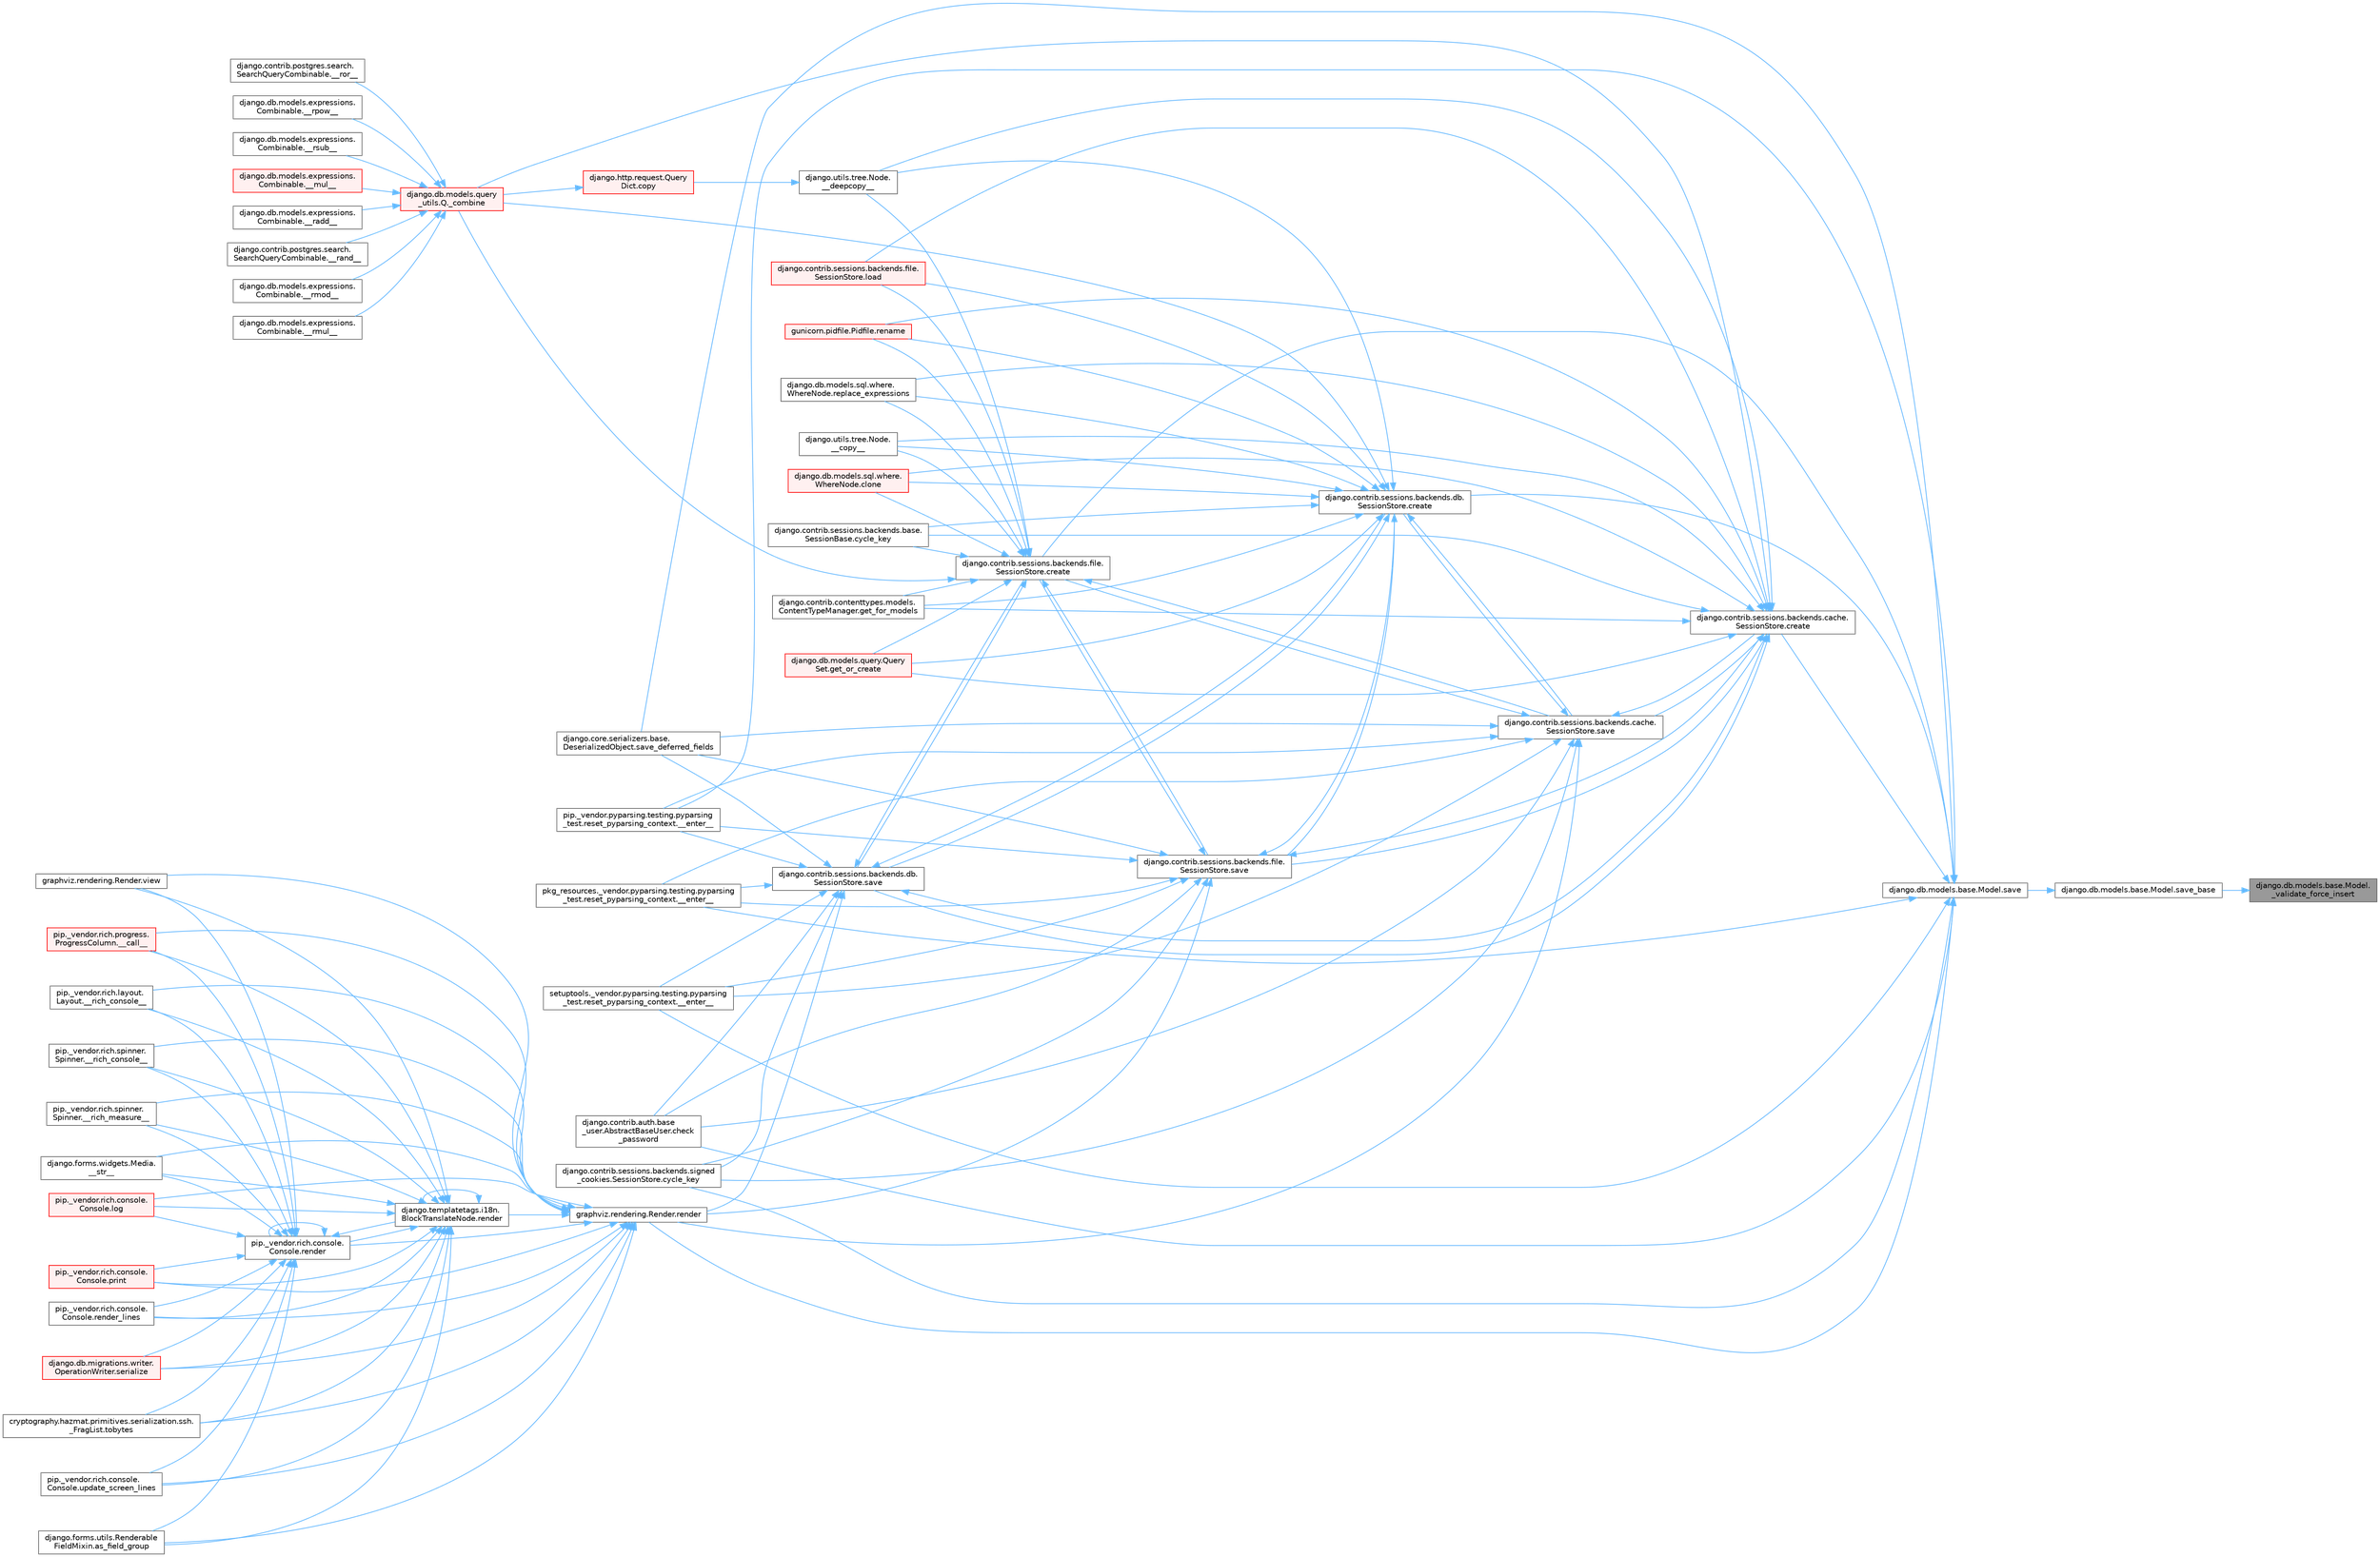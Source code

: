 digraph "django.db.models.base.Model._validate_force_insert"
{
 // LATEX_PDF_SIZE
  bgcolor="transparent";
  edge [fontname=Helvetica,fontsize=10,labelfontname=Helvetica,labelfontsize=10];
  node [fontname=Helvetica,fontsize=10,shape=box,height=0.2,width=0.4];
  rankdir="RL";
  Node1 [id="Node000001",label="django.db.models.base.Model.\l_validate_force_insert",height=0.2,width=0.4,color="gray40", fillcolor="grey60", style="filled", fontcolor="black",tooltip=" "];
  Node1 -> Node2 [id="edge1_Node000001_Node000002",dir="back",color="steelblue1",style="solid",tooltip=" "];
  Node2 [id="Node000002",label="django.db.models.base.Model.save_base",height=0.2,width=0.4,color="grey40", fillcolor="white", style="filled",URL="$classdjango_1_1db_1_1models_1_1base_1_1_model.html#a3a9501fdfc0efa07d31c7bf47409ca57",tooltip=" "];
  Node2 -> Node3 [id="edge2_Node000002_Node000003",dir="back",color="steelblue1",style="solid",tooltip=" "];
  Node3 [id="Node000003",label="django.db.models.base.Model.save",height=0.2,width=0.4,color="grey40", fillcolor="white", style="filled",URL="$classdjango_1_1db_1_1models_1_1base_1_1_model.html#ab0396fe6f599587cbb43b283300ed97e",tooltip=" "];
  Node3 -> Node4 [id="edge3_Node000003_Node000004",dir="back",color="steelblue1",style="solid",tooltip=" "];
  Node4 [id="Node000004",label="pip._vendor.pyparsing.testing.pyparsing\l_test.reset_pyparsing_context.__enter__",height=0.2,width=0.4,color="grey40", fillcolor="white", style="filled",URL="$classpip_1_1__vendor_1_1pyparsing_1_1testing_1_1pyparsing__test_1_1reset__pyparsing__context.html#a3d39d97a0d95a9b46c987e6dff52b7c0",tooltip=" "];
  Node3 -> Node5 [id="edge4_Node000003_Node000005",dir="back",color="steelblue1",style="solid",tooltip=" "];
  Node5 [id="Node000005",label="pkg_resources._vendor.pyparsing.testing.pyparsing\l_test.reset_pyparsing_context.__enter__",height=0.2,width=0.4,color="grey40", fillcolor="white", style="filled",URL="$classpkg__resources_1_1__vendor_1_1pyparsing_1_1testing_1_1pyparsing__test_1_1reset__pyparsing__context.html#a8d8360c033ccc7296fb9323a07cdeb25",tooltip=" "];
  Node3 -> Node6 [id="edge5_Node000003_Node000006",dir="back",color="steelblue1",style="solid",tooltip=" "];
  Node6 [id="Node000006",label="setuptools._vendor.pyparsing.testing.pyparsing\l_test.reset_pyparsing_context.__enter__",height=0.2,width=0.4,color="grey40", fillcolor="white", style="filled",URL="$classsetuptools_1_1__vendor_1_1pyparsing_1_1testing_1_1pyparsing__test_1_1reset__pyparsing__context.html#a436e2ea8355c86505c8cfdae81714c7c",tooltip=" "];
  Node3 -> Node7 [id="edge6_Node000003_Node000007",dir="back",color="steelblue1",style="solid",tooltip=" "];
  Node7 [id="Node000007",label="django.contrib.auth.base\l_user.AbstractBaseUser.check\l_password",height=0.2,width=0.4,color="grey40", fillcolor="white", style="filled",URL="$classdjango_1_1contrib_1_1auth_1_1base__user_1_1_abstract_base_user.html#aaa9bb7fa5353bc1917dbd7f87b63321a",tooltip=" "];
  Node3 -> Node8 [id="edge7_Node000003_Node000008",dir="back",color="steelblue1",style="solid",tooltip=" "];
  Node8 [id="Node000008",label="django.contrib.sessions.backends.cache.\lSessionStore.create",height=0.2,width=0.4,color="grey40", fillcolor="white", style="filled",URL="$classdjango_1_1contrib_1_1sessions_1_1backends_1_1cache_1_1_session_store.html#a38c9efbdb5115fd1820ae198b767c39c",tooltip=" "];
  Node8 -> Node9 [id="edge8_Node000008_Node000009",dir="back",color="steelblue1",style="solid",tooltip=" "];
  Node9 [id="Node000009",label="django.utils.tree.Node.\l__copy__",height=0.2,width=0.4,color="grey40", fillcolor="white", style="filled",URL="$classdjango_1_1utils_1_1tree_1_1_node.html#abae878f6b4500b8b241c23d8fac46e63",tooltip=" "];
  Node8 -> Node10 [id="edge9_Node000008_Node000010",dir="back",color="steelblue1",style="solid",tooltip=" "];
  Node10 [id="Node000010",label="django.utils.tree.Node.\l__deepcopy__",height=0.2,width=0.4,color="grey40", fillcolor="white", style="filled",URL="$classdjango_1_1utils_1_1tree_1_1_node.html#a38840c46ded3963808edbeec90765d6b",tooltip=" "];
  Node10 -> Node11 [id="edge10_Node000010_Node000011",dir="back",color="steelblue1",style="solid",tooltip=" "];
  Node11 [id="Node000011",label="django.http.request.Query\lDict.copy",height=0.2,width=0.4,color="red", fillcolor="#FFF0F0", style="filled",URL="$classdjango_1_1http_1_1request_1_1_query_dict.html#ada9e4956e62868c5587b9ffde7b358b5",tooltip=" "];
  Node11 -> Node153 [id="edge11_Node000011_Node000153",dir="back",color="steelblue1",style="solid",tooltip=" "];
  Node153 [id="Node000153",label="django.db.models.query\l_utils.Q._combine",height=0.2,width=0.4,color="red", fillcolor="#FFF0F0", style="filled",URL="$classdjango_1_1db_1_1models_1_1query__utils_1_1_q.html#ade621b98231b73615e1aa3a726560c55",tooltip=" "];
  Node153 -> Node154 [id="edge12_Node000153_Node000154",dir="back",color="steelblue1",style="solid",tooltip=" "];
  Node154 [id="Node000154",label="django.db.models.expressions.\lCombinable.__mul__",height=0.2,width=0.4,color="red", fillcolor="#FFF0F0", style="filled",URL="$classdjango_1_1db_1_1models_1_1expressions_1_1_combinable.html#a18670e03ec4b2fc0eafb0782602b72ec",tooltip=" "];
  Node153 -> Node158 [id="edge13_Node000153_Node000158",dir="back",color="steelblue1",style="solid",tooltip=" "];
  Node158 [id="Node000158",label="django.db.models.expressions.\lCombinable.__radd__",height=0.2,width=0.4,color="grey40", fillcolor="white", style="filled",URL="$classdjango_1_1db_1_1models_1_1expressions_1_1_combinable.html#a4872efab02abfbe2d20977469210ce25",tooltip=" "];
  Node153 -> Node159 [id="edge14_Node000153_Node000159",dir="back",color="steelblue1",style="solid",tooltip=" "];
  Node159 [id="Node000159",label="django.contrib.postgres.search.\lSearchQueryCombinable.__rand__",height=0.2,width=0.4,color="grey40", fillcolor="white", style="filled",URL="$classdjango_1_1contrib_1_1postgres_1_1search_1_1_search_query_combinable.html#a3d51899b7ac9564232b005aa65bec114",tooltip=" "];
  Node153 -> Node160 [id="edge15_Node000153_Node000160",dir="back",color="steelblue1",style="solid",tooltip=" "];
  Node160 [id="Node000160",label="django.db.models.expressions.\lCombinable.__rmod__",height=0.2,width=0.4,color="grey40", fillcolor="white", style="filled",URL="$classdjango_1_1db_1_1models_1_1expressions_1_1_combinable.html#ad32e5e96bab77dd57e3337a156c5de39",tooltip=" "];
  Node153 -> Node161 [id="edge16_Node000153_Node000161",dir="back",color="steelblue1",style="solid",tooltip=" "];
  Node161 [id="Node000161",label="django.db.models.expressions.\lCombinable.__rmul__",height=0.2,width=0.4,color="grey40", fillcolor="white", style="filled",URL="$classdjango_1_1db_1_1models_1_1expressions_1_1_combinable.html#adfde700eec6b9ea280e9fec3e202acab",tooltip=" "];
  Node153 -> Node162 [id="edge17_Node000153_Node000162",dir="back",color="steelblue1",style="solid",tooltip=" "];
  Node162 [id="Node000162",label="django.contrib.postgres.search.\lSearchQueryCombinable.__ror__",height=0.2,width=0.4,color="grey40", fillcolor="white", style="filled",URL="$classdjango_1_1contrib_1_1postgres_1_1search_1_1_search_query_combinable.html#ac5984f052629ae58cd73a90c852fe22c",tooltip=" "];
  Node153 -> Node163 [id="edge18_Node000153_Node000163",dir="back",color="steelblue1",style="solid",tooltip=" "];
  Node163 [id="Node000163",label="django.db.models.expressions.\lCombinable.__rpow__",height=0.2,width=0.4,color="grey40", fillcolor="white", style="filled",URL="$classdjango_1_1db_1_1models_1_1expressions_1_1_combinable.html#a1847c8db3c40340a723f6bf51ebadf89",tooltip=" "];
  Node153 -> Node164 [id="edge19_Node000153_Node000164",dir="back",color="steelblue1",style="solid",tooltip=" "];
  Node164 [id="Node000164",label="django.db.models.expressions.\lCombinable.__rsub__",height=0.2,width=0.4,color="grey40", fillcolor="white", style="filled",URL="$classdjango_1_1db_1_1models_1_1expressions_1_1_combinable.html#af906f43306d94cf530387eecce802a81",tooltip=" "];
  Node8 -> Node153 [id="edge20_Node000008_Node000153",dir="back",color="steelblue1",style="solid",tooltip=" "];
  Node8 -> Node301 [id="edge21_Node000008_Node000301",dir="back",color="steelblue1",style="solid",tooltip=" "];
  Node301 [id="Node000301",label="django.db.models.sql.where.\lWhereNode.clone",height=0.2,width=0.4,color="red", fillcolor="#FFF0F0", style="filled",URL="$classdjango_1_1db_1_1models_1_1sql_1_1where_1_1_where_node.html#a0faff63950b774ce4ad391ea1f6b6d2c",tooltip=" "];
  Node8 -> Node31 [id="edge22_Node000008_Node000031",dir="back",color="steelblue1",style="solid",tooltip=" "];
  Node31 [id="Node000031",label="django.contrib.sessions.backends.base.\lSessionBase.cycle_key",height=0.2,width=0.4,color="grey40", fillcolor="white", style="filled",URL="$classdjango_1_1contrib_1_1sessions_1_1backends_1_1base_1_1_session_base.html#a6955e9bebe4e5b7d463bccfcf9181016",tooltip=" "];
  Node8 -> Node335 [id="edge23_Node000008_Node000335",dir="back",color="steelblue1",style="solid",tooltip=" "];
  Node335 [id="Node000335",label="django.contrib.contenttypes.models.\lContentTypeManager.get_for_models",height=0.2,width=0.4,color="grey40", fillcolor="white", style="filled",URL="$classdjango_1_1contrib_1_1contenttypes_1_1models_1_1_content_type_manager.html#a541a2e215680799739b6f8c1b19ddda4",tooltip=" "];
  Node8 -> Node336 [id="edge24_Node000008_Node000336",dir="back",color="steelblue1",style="solid",tooltip=" "];
  Node336 [id="Node000336",label="django.db.models.query.Query\lSet.get_or_create",height=0.2,width=0.4,color="red", fillcolor="#FFF0F0", style="filled",URL="$classdjango_1_1db_1_1models_1_1query_1_1_query_set.html#a0f727927ec4d1b9f3087b831cc911c59",tooltip=" "];
  Node8 -> Node318 [id="edge25_Node000008_Node000318",dir="back",color="steelblue1",style="solid",tooltip=" "];
  Node318 [id="Node000318",label="django.contrib.sessions.backends.file.\lSessionStore.load",height=0.2,width=0.4,color="red", fillcolor="#FFF0F0", style="filled",URL="$classdjango_1_1contrib_1_1sessions_1_1backends_1_1file_1_1_session_store.html#a408fa63512306fbaa7bbb62742f0295f",tooltip=" "];
  Node8 -> Node338 [id="edge26_Node000008_Node000338",dir="back",color="steelblue1",style="solid",tooltip=" "];
  Node338 [id="Node000338",label="gunicorn.pidfile.Pidfile.rename",height=0.2,width=0.4,color="red", fillcolor="#FFF0F0", style="filled",URL="$classgunicorn_1_1pidfile_1_1_pidfile.html#af03623bf56b92f594700ba5e5f25bc76",tooltip=" "];
  Node8 -> Node340 [id="edge27_Node000008_Node000340",dir="back",color="steelblue1",style="solid",tooltip=" "];
  Node340 [id="Node000340",label="django.db.models.sql.where.\lWhereNode.replace_expressions",height=0.2,width=0.4,color="grey40", fillcolor="white", style="filled",URL="$classdjango_1_1db_1_1models_1_1sql_1_1where_1_1_where_node.html#a1cc3580a7f4a51605b52ae4a9653b3ac",tooltip=" "];
  Node8 -> Node341 [id="edge28_Node000008_Node000341",dir="back",color="steelblue1",style="solid",tooltip=" "];
  Node341 [id="Node000341",label="django.contrib.sessions.backends.cache.\lSessionStore.save",height=0.2,width=0.4,color="grey40", fillcolor="white", style="filled",URL="$classdjango_1_1contrib_1_1sessions_1_1backends_1_1cache_1_1_session_store.html#a67e81d959c24e3a84b1e755a9a861c53",tooltip=" "];
  Node341 -> Node4 [id="edge29_Node000341_Node000004",dir="back",color="steelblue1",style="solid",tooltip=" "];
  Node341 -> Node5 [id="edge30_Node000341_Node000005",dir="back",color="steelblue1",style="solid",tooltip=" "];
  Node341 -> Node6 [id="edge31_Node000341_Node000006",dir="back",color="steelblue1",style="solid",tooltip=" "];
  Node341 -> Node7 [id="edge32_Node000341_Node000007",dir="back",color="steelblue1",style="solid",tooltip=" "];
  Node341 -> Node8 [id="edge33_Node000341_Node000008",dir="back",color="steelblue1",style="solid",tooltip=" "];
  Node341 -> Node300 [id="edge34_Node000341_Node000300",dir="back",color="steelblue1",style="solid",tooltip=" "];
  Node300 [id="Node000300",label="django.contrib.sessions.backends.db.\lSessionStore.create",height=0.2,width=0.4,color="grey40", fillcolor="white", style="filled",URL="$classdjango_1_1contrib_1_1sessions_1_1backends_1_1db_1_1_session_store.html#a4a98c0168c61e75be58e279660aa6ce4",tooltip=" "];
  Node300 -> Node9 [id="edge35_Node000300_Node000009",dir="back",color="steelblue1",style="solid",tooltip=" "];
  Node300 -> Node10 [id="edge36_Node000300_Node000010",dir="back",color="steelblue1",style="solid",tooltip=" "];
  Node300 -> Node153 [id="edge37_Node000300_Node000153",dir="back",color="steelblue1",style="solid",tooltip=" "];
  Node300 -> Node301 [id="edge38_Node000300_Node000301",dir="back",color="steelblue1",style="solid",tooltip=" "];
  Node300 -> Node31 [id="edge39_Node000300_Node000031",dir="back",color="steelblue1",style="solid",tooltip=" "];
  Node300 -> Node335 [id="edge40_Node000300_Node000335",dir="back",color="steelblue1",style="solid",tooltip=" "];
  Node300 -> Node336 [id="edge41_Node000300_Node000336",dir="back",color="steelblue1",style="solid",tooltip=" "];
  Node300 -> Node318 [id="edge42_Node000300_Node000318",dir="back",color="steelblue1",style="solid",tooltip=" "];
  Node300 -> Node338 [id="edge43_Node000300_Node000338",dir="back",color="steelblue1",style="solid",tooltip=" "];
  Node300 -> Node340 [id="edge44_Node000300_Node000340",dir="back",color="steelblue1",style="solid",tooltip=" "];
  Node300 -> Node341 [id="edge45_Node000300_Node000341",dir="back",color="steelblue1",style="solid",tooltip=" "];
  Node300 -> Node299 [id="edge46_Node000300_Node000299",dir="back",color="steelblue1",style="solid",tooltip=" "];
  Node299 [id="Node000299",label="django.contrib.sessions.backends.db.\lSessionStore.save",height=0.2,width=0.4,color="grey40", fillcolor="white", style="filled",URL="$classdjango_1_1contrib_1_1sessions_1_1backends_1_1db_1_1_session_store.html#a68a6b4f159bd3dc969ec80b34c1622af",tooltip=" "];
  Node299 -> Node4 [id="edge47_Node000299_Node000004",dir="back",color="steelblue1",style="solid",tooltip=" "];
  Node299 -> Node5 [id="edge48_Node000299_Node000005",dir="back",color="steelblue1",style="solid",tooltip=" "];
  Node299 -> Node6 [id="edge49_Node000299_Node000006",dir="back",color="steelblue1",style="solid",tooltip=" "];
  Node299 -> Node7 [id="edge50_Node000299_Node000007",dir="back",color="steelblue1",style="solid",tooltip=" "];
  Node299 -> Node8 [id="edge51_Node000299_Node000008",dir="back",color="steelblue1",style="solid",tooltip=" "];
  Node299 -> Node300 [id="edge52_Node000299_Node000300",dir="back",color="steelblue1",style="solid",tooltip=" "];
  Node299 -> Node334 [id="edge53_Node000299_Node000334",dir="back",color="steelblue1",style="solid",tooltip=" "];
  Node334 [id="Node000334",label="django.contrib.sessions.backends.file.\lSessionStore.create",height=0.2,width=0.4,color="grey40", fillcolor="white", style="filled",URL="$classdjango_1_1contrib_1_1sessions_1_1backends_1_1file_1_1_session_store.html#a6624db6a37dfff490f837047e0a60dda",tooltip=" "];
  Node334 -> Node9 [id="edge54_Node000334_Node000009",dir="back",color="steelblue1",style="solid",tooltip=" "];
  Node334 -> Node10 [id="edge55_Node000334_Node000010",dir="back",color="steelblue1",style="solid",tooltip=" "];
  Node334 -> Node153 [id="edge56_Node000334_Node000153",dir="back",color="steelblue1",style="solid",tooltip=" "];
  Node334 -> Node301 [id="edge57_Node000334_Node000301",dir="back",color="steelblue1",style="solid",tooltip=" "];
  Node334 -> Node31 [id="edge58_Node000334_Node000031",dir="back",color="steelblue1",style="solid",tooltip=" "];
  Node334 -> Node335 [id="edge59_Node000334_Node000335",dir="back",color="steelblue1",style="solid",tooltip=" "];
  Node334 -> Node336 [id="edge60_Node000334_Node000336",dir="back",color="steelblue1",style="solid",tooltip=" "];
  Node334 -> Node318 [id="edge61_Node000334_Node000318",dir="back",color="steelblue1",style="solid",tooltip=" "];
  Node334 -> Node338 [id="edge62_Node000334_Node000338",dir="back",color="steelblue1",style="solid",tooltip=" "];
  Node334 -> Node340 [id="edge63_Node000334_Node000340",dir="back",color="steelblue1",style="solid",tooltip=" "];
  Node334 -> Node341 [id="edge64_Node000334_Node000341",dir="back",color="steelblue1",style="solid",tooltip=" "];
  Node334 -> Node299 [id="edge65_Node000334_Node000299",dir="back",color="steelblue1",style="solid",tooltip=" "];
  Node334 -> Node1130 [id="edge66_Node000334_Node001130",dir="back",color="steelblue1",style="solid",tooltip=" "];
  Node1130 [id="Node001130",label="django.contrib.sessions.backends.file.\lSessionStore.save",height=0.2,width=0.4,color="grey40", fillcolor="white", style="filled",URL="$classdjango_1_1contrib_1_1sessions_1_1backends_1_1file_1_1_session_store.html#af170f9c112376eb1627509287bf9620f",tooltip=" "];
  Node1130 -> Node4 [id="edge67_Node001130_Node000004",dir="back",color="steelblue1",style="solid",tooltip=" "];
  Node1130 -> Node5 [id="edge68_Node001130_Node000005",dir="back",color="steelblue1",style="solid",tooltip=" "];
  Node1130 -> Node6 [id="edge69_Node001130_Node000006",dir="back",color="steelblue1",style="solid",tooltip=" "];
  Node1130 -> Node7 [id="edge70_Node001130_Node000007",dir="back",color="steelblue1",style="solid",tooltip=" "];
  Node1130 -> Node8 [id="edge71_Node001130_Node000008",dir="back",color="steelblue1",style="solid",tooltip=" "];
  Node1130 -> Node300 [id="edge72_Node001130_Node000300",dir="back",color="steelblue1",style="solid",tooltip=" "];
  Node1130 -> Node334 [id="edge73_Node001130_Node000334",dir="back",color="steelblue1",style="solid",tooltip=" "];
  Node1130 -> Node342 [id="edge74_Node001130_Node000342",dir="back",color="steelblue1",style="solid",tooltip=" "];
  Node342 [id="Node000342",label="django.contrib.sessions.backends.signed\l_cookies.SessionStore.cycle_key",height=0.2,width=0.4,color="grey40", fillcolor="white", style="filled",URL="$classdjango_1_1contrib_1_1sessions_1_1backends_1_1signed__cookies_1_1_session_store.html#abf8e71313b847459c30f19e691c25a93",tooltip=" "];
  Node1130 -> Node343 [id="edge75_Node001130_Node000343",dir="back",color="steelblue1",style="solid",tooltip=" "];
  Node343 [id="Node000343",label="graphviz.rendering.Render.render",height=0.2,width=0.4,color="grey40", fillcolor="white", style="filled",URL="$classgraphviz_1_1rendering_1_1_render.html#a0249d6538d64a6b59b1bed64d4636456",tooltip=" "];
  Node343 -> Node344 [id="edge76_Node000343_Node000344",dir="back",color="steelblue1",style="solid",tooltip=" "];
  Node344 [id="Node000344",label="pip._vendor.rich.progress.\lProgressColumn.__call__",height=0.2,width=0.4,color="red", fillcolor="#FFF0F0", style="filled",URL="$classpip_1_1__vendor_1_1rich_1_1progress_1_1_progress_column.html#ae0c399be74222f949edb0fa5324cf6ea",tooltip=" "];
  Node343 -> Node345 [id="edge77_Node000343_Node000345",dir="back",color="steelblue1",style="solid",tooltip=" "];
  Node345 [id="Node000345",label="pip._vendor.rich.layout.\lLayout.__rich_console__",height=0.2,width=0.4,color="grey40", fillcolor="white", style="filled",URL="$classpip_1_1__vendor_1_1rich_1_1layout_1_1_layout.html#ac39cb3d17d2b0324ee1b0dada41a3ebd",tooltip=" "];
  Node343 -> Node346 [id="edge78_Node000343_Node000346",dir="back",color="steelblue1",style="solid",tooltip=" "];
  Node346 [id="Node000346",label="pip._vendor.rich.spinner.\lSpinner.__rich_console__",height=0.2,width=0.4,color="grey40", fillcolor="white", style="filled",URL="$classpip_1_1__vendor_1_1rich_1_1spinner_1_1_spinner.html#a6883d8dced19ac48d4dfc74f776357fd",tooltip=" "];
  Node343 -> Node347 [id="edge79_Node000343_Node000347",dir="back",color="steelblue1",style="solid",tooltip=" "];
  Node347 [id="Node000347",label="pip._vendor.rich.spinner.\lSpinner.__rich_measure__",height=0.2,width=0.4,color="grey40", fillcolor="white", style="filled",URL="$classpip_1_1__vendor_1_1rich_1_1spinner_1_1_spinner.html#a89745682c823c44a31bae8e8d07869f5",tooltip=" "];
  Node343 -> Node348 [id="edge80_Node000343_Node000348",dir="back",color="steelblue1",style="solid",tooltip=" "];
  Node348 [id="Node000348",label="django.forms.widgets.Media.\l__str__",height=0.2,width=0.4,color="grey40", fillcolor="white", style="filled",URL="$classdjango_1_1forms_1_1widgets_1_1_media.html#ae1651710548a7d9f14f036d035012d21",tooltip=" "];
  Node343 -> Node349 [id="edge81_Node000343_Node000349",dir="back",color="steelblue1",style="solid",tooltip=" "];
  Node349 [id="Node000349",label="django.forms.utils.Renderable\lFieldMixin.as_field_group",height=0.2,width=0.4,color="grey40", fillcolor="white", style="filled",URL="$classdjango_1_1forms_1_1utils_1_1_renderable_field_mixin.html#a1e9a1b4f790ea694431554267fd5d74c",tooltip=" "];
  Node343 -> Node350 [id="edge82_Node000343_Node000350",dir="back",color="steelblue1",style="solid",tooltip=" "];
  Node350 [id="Node000350",label="pip._vendor.rich.console.\lConsole.log",height=0.2,width=0.4,color="red", fillcolor="#FFF0F0", style="filled",URL="$classpip_1_1__vendor_1_1rich_1_1console_1_1_console.html#af9c77e39f9413fc2b134c60cfa23b0f1",tooltip=" "];
  Node343 -> Node473 [id="edge83_Node000343_Node000473",dir="back",color="steelblue1",style="solid",tooltip=" "];
  Node473 [id="Node000473",label="pip._vendor.rich.console.\lConsole.print",height=0.2,width=0.4,color="red", fillcolor="#FFF0F0", style="filled",URL="$classpip_1_1__vendor_1_1rich_1_1console_1_1_console.html#af954370cdbb49236b597f2c11064549d",tooltip=" "];
  Node343 -> Node864 [id="edge84_Node000343_Node000864",dir="back",color="steelblue1",style="solid",tooltip=" "];
  Node864 [id="Node000864",label="django.templatetags.i18n.\lBlockTranslateNode.render",height=0.2,width=0.4,color="grey40", fillcolor="white", style="filled",URL="$classdjango_1_1templatetags_1_1i18n_1_1_block_translate_node.html#aaf05bebfd02c1c4b676387ada0357832",tooltip=" "];
  Node864 -> Node344 [id="edge85_Node000864_Node000344",dir="back",color="steelblue1",style="solid",tooltip=" "];
  Node864 -> Node345 [id="edge86_Node000864_Node000345",dir="back",color="steelblue1",style="solid",tooltip=" "];
  Node864 -> Node346 [id="edge87_Node000864_Node000346",dir="back",color="steelblue1",style="solid",tooltip=" "];
  Node864 -> Node347 [id="edge88_Node000864_Node000347",dir="back",color="steelblue1",style="solid",tooltip=" "];
  Node864 -> Node348 [id="edge89_Node000864_Node000348",dir="back",color="steelblue1",style="solid",tooltip=" "];
  Node864 -> Node349 [id="edge90_Node000864_Node000349",dir="back",color="steelblue1",style="solid",tooltip=" "];
  Node864 -> Node350 [id="edge91_Node000864_Node000350",dir="back",color="steelblue1",style="solid",tooltip=" "];
  Node864 -> Node473 [id="edge92_Node000864_Node000473",dir="back",color="steelblue1",style="solid",tooltip=" "];
  Node864 -> Node864 [id="edge93_Node000864_Node000864",dir="back",color="steelblue1",style="solid",tooltip=" "];
  Node864 -> Node865 [id="edge94_Node000864_Node000865",dir="back",color="steelblue1",style="solid",tooltip=" "];
  Node865 [id="Node000865",label="pip._vendor.rich.console.\lConsole.render",height=0.2,width=0.4,color="grey40", fillcolor="white", style="filled",URL="$classpip_1_1__vendor_1_1rich_1_1console_1_1_console.html#a9551b8254c573105adde80622393a938",tooltip=" "];
  Node865 -> Node344 [id="edge95_Node000865_Node000344",dir="back",color="steelblue1",style="solid",tooltip=" "];
  Node865 -> Node345 [id="edge96_Node000865_Node000345",dir="back",color="steelblue1",style="solid",tooltip=" "];
  Node865 -> Node346 [id="edge97_Node000865_Node000346",dir="back",color="steelblue1",style="solid",tooltip=" "];
  Node865 -> Node347 [id="edge98_Node000865_Node000347",dir="back",color="steelblue1",style="solid",tooltip=" "];
  Node865 -> Node348 [id="edge99_Node000865_Node000348",dir="back",color="steelblue1",style="solid",tooltip=" "];
  Node865 -> Node349 [id="edge100_Node000865_Node000349",dir="back",color="steelblue1",style="solid",tooltip=" "];
  Node865 -> Node350 [id="edge101_Node000865_Node000350",dir="back",color="steelblue1",style="solid",tooltip=" "];
  Node865 -> Node473 [id="edge102_Node000865_Node000473",dir="back",color="steelblue1",style="solid",tooltip=" "];
  Node865 -> Node864 [id="edge103_Node000865_Node000864",dir="back",color="steelblue1",style="solid",tooltip=" "];
  Node865 -> Node865 [id="edge104_Node000865_Node000865",dir="back",color="steelblue1",style="solid",tooltip=" "];
  Node865 -> Node866 [id="edge105_Node000865_Node000866",dir="back",color="steelblue1",style="solid",tooltip=" "];
  Node866 [id="Node000866",label="pip._vendor.rich.console.\lConsole.render_lines",height=0.2,width=0.4,color="grey40", fillcolor="white", style="filled",URL="$classpip_1_1__vendor_1_1rich_1_1console_1_1_console.html#a5818808a49db20c5bee6986425f96f14",tooltip=" "];
  Node865 -> Node867 [id="edge106_Node000865_Node000867",dir="back",color="steelblue1",style="solid",tooltip=" "];
  Node867 [id="Node000867",label="django.db.migrations.writer.\lOperationWriter.serialize",height=0.2,width=0.4,color="red", fillcolor="#FFF0F0", style="filled",URL="$classdjango_1_1db_1_1migrations_1_1writer_1_1_operation_writer.html#a866e8d13e1c54a35d74e9a6b0383b2f8",tooltip=" "];
  Node865 -> Node1210 [id="edge107_Node000865_Node001210",dir="back",color="steelblue1",style="solid",tooltip=" "];
  Node1210 [id="Node001210",label="cryptography.hazmat.primitives.serialization.ssh.\l_FragList.tobytes",height=0.2,width=0.4,color="grey40", fillcolor="white", style="filled",URL="$classcryptography_1_1hazmat_1_1primitives_1_1serialization_1_1ssh_1_1___frag_list.html#a195dd4e7c741624829a13af53fa3de38",tooltip=" "];
  Node865 -> Node1211 [id="edge108_Node000865_Node001211",dir="back",color="steelblue1",style="solid",tooltip=" "];
  Node1211 [id="Node001211",label="pip._vendor.rich.console.\lConsole.update_screen_lines",height=0.2,width=0.4,color="grey40", fillcolor="white", style="filled",URL="$classpip_1_1__vendor_1_1rich_1_1console_1_1_console.html#a21cfe5af86ec7533f23d45fe2969817e",tooltip=" "];
  Node865 -> Node1212 [id="edge109_Node000865_Node001212",dir="back",color="steelblue1",style="solid",tooltip=" "];
  Node1212 [id="Node001212",label="graphviz.rendering.Render.view",height=0.2,width=0.4,color="grey40", fillcolor="white", style="filled",URL="$classgraphviz_1_1rendering_1_1_render.html#a53169c422996b9a7e92b5580c13914e2",tooltip=" "];
  Node864 -> Node866 [id="edge110_Node000864_Node000866",dir="back",color="steelblue1",style="solid",tooltip=" "];
  Node864 -> Node867 [id="edge111_Node000864_Node000867",dir="back",color="steelblue1",style="solid",tooltip=" "];
  Node864 -> Node1210 [id="edge112_Node000864_Node001210",dir="back",color="steelblue1",style="solid",tooltip=" "];
  Node864 -> Node1211 [id="edge113_Node000864_Node001211",dir="back",color="steelblue1",style="solid",tooltip=" "];
  Node864 -> Node1212 [id="edge114_Node000864_Node001212",dir="back",color="steelblue1",style="solid",tooltip=" "];
  Node343 -> Node865 [id="edge115_Node000343_Node000865",dir="back",color="steelblue1",style="solid",tooltip=" "];
  Node343 -> Node866 [id="edge116_Node000343_Node000866",dir="back",color="steelblue1",style="solid",tooltip=" "];
  Node343 -> Node867 [id="edge117_Node000343_Node000867",dir="back",color="steelblue1",style="solid",tooltip=" "];
  Node343 -> Node1210 [id="edge118_Node000343_Node001210",dir="back",color="steelblue1",style="solid",tooltip=" "];
  Node343 -> Node1211 [id="edge119_Node000343_Node001211",dir="back",color="steelblue1",style="solid",tooltip=" "];
  Node343 -> Node1212 [id="edge120_Node000343_Node001212",dir="back",color="steelblue1",style="solid",tooltip=" "];
  Node1130 -> Node704 [id="edge121_Node001130_Node000704",dir="back",color="steelblue1",style="solid",tooltip=" "];
  Node704 [id="Node000704",label="django.core.serializers.base.\lDeserializedObject.save_deferred_fields",height=0.2,width=0.4,color="grey40", fillcolor="white", style="filled",URL="$classdjango_1_1core_1_1serializers_1_1base_1_1_deserialized_object.html#a2fd4269d14e2f58fda59335c79a582f5",tooltip=" "];
  Node299 -> Node342 [id="edge122_Node000299_Node000342",dir="back",color="steelblue1",style="solid",tooltip=" "];
  Node299 -> Node343 [id="edge123_Node000299_Node000343",dir="back",color="steelblue1",style="solid",tooltip=" "];
  Node299 -> Node704 [id="edge124_Node000299_Node000704",dir="back",color="steelblue1",style="solid",tooltip=" "];
  Node300 -> Node1130 [id="edge125_Node000300_Node001130",dir="back",color="steelblue1",style="solid",tooltip=" "];
  Node341 -> Node334 [id="edge126_Node000341_Node000334",dir="back",color="steelblue1",style="solid",tooltip=" "];
  Node341 -> Node342 [id="edge127_Node000341_Node000342",dir="back",color="steelblue1",style="solid",tooltip=" "];
  Node341 -> Node343 [id="edge128_Node000341_Node000343",dir="back",color="steelblue1",style="solid",tooltip=" "];
  Node341 -> Node704 [id="edge129_Node000341_Node000704",dir="back",color="steelblue1",style="solid",tooltip=" "];
  Node8 -> Node299 [id="edge130_Node000008_Node000299",dir="back",color="steelblue1",style="solid",tooltip=" "];
  Node8 -> Node1130 [id="edge131_Node000008_Node001130",dir="back",color="steelblue1",style="solid",tooltip=" "];
  Node3 -> Node300 [id="edge132_Node000003_Node000300",dir="back",color="steelblue1",style="solid",tooltip=" "];
  Node3 -> Node334 [id="edge133_Node000003_Node000334",dir="back",color="steelblue1",style="solid",tooltip=" "];
  Node3 -> Node342 [id="edge134_Node000003_Node000342",dir="back",color="steelblue1",style="solid",tooltip=" "];
  Node3 -> Node343 [id="edge135_Node000003_Node000343",dir="back",color="steelblue1",style="solid",tooltip=" "];
  Node3 -> Node704 [id="edge136_Node000003_Node000704",dir="back",color="steelblue1",style="solid",tooltip=" "];
}
